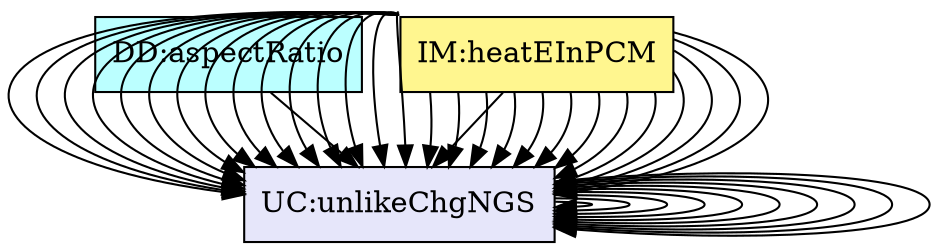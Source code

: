 digraph avsall {
	dataDefn:wVol -> instance:assumpVCN;
	theory:consThermECS -> instance:assumpTEO;
	theory:nwtnCoolingTM -> instance:assumpHTCC;
	theory:rocTempSimpRC -> instance:assumpCWTAT;
	theory:rocTempSimpRC -> instance:assumpTPCAV;
	theory:rocTempSimpRC -> instance:assumpDWPCoV;
	theory:rocTempSimpRC -> instance:assumpSHECov;
	theory:htFluxC -> instance:assumpLCCCW;
	theory:htFluxC -> instance:assumpTHCCoT;
	theory:htFluxP -> instance:assumpLCCWP;
	theory:eBalanceOnWtrRC -> instance:assumpCWTAT;
	theory:eBalanceOnWtrRC -> instance:assumpTPCAV;
	theory:eBalanceOnWtrRC -> instance:assumpTHCCoL;
	theory:eBalanceOnWtrRC -> instance:assumpCTNOD;
	theory:eBalanceOnWtrRC -> instance:assumpSITWP;
	theory:eBalanceOnWtrRC -> instance:assumpWAL;
	theory:eBalanceOnWtrRC -> instance:assumpPIT;
	theory:eBalanceOnWtrRC -> instance:assumpNIHGBWP;
	theory:eBalanceOnWtrRC -> instance:assumpAPT;
	theory:eBalanceOnPCMRC -> instance:assumpCWTAT;
	theory:eBalanceOnPCMRC -> instance:assumpTPCAV;
	theory:eBalanceOnPCMRC -> instance:assumpSITWP;
	theory:eBalanceOnPCMRC -> instance:assumpPIS;
	theory:eBalanceOnPCMRC -> instance:assumpNIHGBWP;
	theory:eBalanceOnPCMRC -> instance:assumpVCMPN;
	theory:eBalanceOnPCMRC -> instance:assumpNGSP;
	theory:heatEInWtrIM -> instance:assumpWAL;
	theory:heatEInWtrIM -> instance:assumpAPT;
	theory:heatEInPCMRC -> instance:assumpPIS;
	theory:heatEInPCMRC -> instance:assumpNGSP;
	instance:likeChgUTP -> instance:assumpTPCAV;
	instance:likeChgTCVOD -> instance:assumpTHCCoT;
	instance:likeChgTCVOL -> instance:assumpTHCCoL;
	instance:likeChgDT -> instance:assumpCTNOD;
	instance:likeChgDITPW -> instance:assumpSITWP;
	instance:likeChgTLH -> instance:assumpPIT;
	instance:unlikeChgWPFS -> instance:assumpWAL;
	instance:unlikeChgWPFS -> instance:assumpNGSP;
	instance:unlikeChgNIHG -> instance:assumpNIHGBWP;
	instance:unlikeChgNGS -> instance:assumpNGSP;


	instance:assumpTEO	[shape=box, color=black, style=filled, fillcolor=mistyrose, label="A:assumpTEO"];
	instance:assumpHTCC	[shape=box, color=black, style=filled, fillcolor=mistyrose, label="A:assumpHTCC"];
	instance:assumpCWTAT	[shape=box, color=black, style=filled, fillcolor=mistyrose, label="A:assumpCWTAT"];
	instance:assumpTPCAV	[shape=box, color=black, style=filled, fillcolor=mistyrose, label="A:assumpTPCAV"];
	instance:assumpDWPCoV	[shape=box, color=black, style=filled, fillcolor=mistyrose, label="A:assumpDWPCoV"];
	instance:assumpSHECov	[shape=box, color=black, style=filled, fillcolor=mistyrose, label="A:assumpSHECov"];
	instance:assumpLCCCW	[shape=box, color=black, style=filled, fillcolor=mistyrose, label="A:assumpLCCCW"];
	instance:assumpTHCCoT	[shape=box, color=black, style=filled, fillcolor=mistyrose, label="A:assumpTHCCoT"];
	instance:assumpTHCCoL	[shape=box, color=black, style=filled, fillcolor=mistyrose, label="A:assumpTHCCoL"];
	instance:assumpLCCWP	[shape=box, color=black, style=filled, fillcolor=mistyrose, label="A:assumpLCCWP"];
	instance:assumpCTNOD	[shape=box, color=black, style=filled, fillcolor=mistyrose, label="A:assumpCTNOD"];
	instance:assumpSITWP	[shape=box, color=black, style=filled, fillcolor=mistyrose, label="A:assumpSITWP"];
	instance:assumpPIS	[shape=box, color=black, style=filled, fillcolor=mistyrose, label="A:assumpPIS"];
	instance:assumpWAL	[shape=box, color=black, style=filled, fillcolor=mistyrose, label="A:assumpWAL"];
	instance:assumpPIT	[shape=box, color=black, style=filled, fillcolor=mistyrose, label="A:assumpPIT"];
	instance:assumpNIHGBWP	[shape=box, color=black, style=filled, fillcolor=mistyrose, label="A:assumpNIHGBWP"];
	instance:assumpVCMPN	[shape=box, color=black, style=filled, fillcolor=mistyrose, label="A:assumpVCMPN"];
	instance:assumpNGSP	[shape=box, color=black, style=filled, fillcolor=mistyrose, label="A:assumpNGSP"];
	instance:assumpAPT	[shape=box, color=black, style=filled, fillcolor=mistyrose, label="A:assumpAPT"];
	instance:assumpVCN	[shape=box, color=black, style=filled, fillcolor=mistyrose, label="A:assumpVCN"];

	subgraph A {
	rank="same"
	{instance:assumpTEO, instance:assumpHTCC, instance:assumpCWTAT, instance:assumpTPCAV, instance:assumpDWPCoV, instance:assumpSHECov, instance:assumpLCCCW, instance:assumpTHCCoT, instance:assumpTHCCoL, instance:assumpLCCWP, instance:assumpCTNOD, instance:assumpSITWP, instance:assumpPIS, instance:assumpWAL, instance:assumpPIT, instance:assumpNIHGBWP, instance:assumpVCMPN, instance:assumpNGSP, instance:assumpAPT, instance:assumpVCN}
	}

	dataDefn:wMass	[shape=box, color=black, style=filled, fillcolor=paleturquoise1, label="DD:waterMass"];
	dataDefn:wVol	[shape=box, color=black, style=filled, fillcolor=paleturquoise1, label="DD:waterVolume.pcm"];
	dataDefn:tankVol	[shape=box, color=black, style=filled, fillcolor=paleturquoise1, label="DD:tankVolume"];
	dataDefn:tauW	[shape=box, color=black, style=filled, fillcolor=paleturquoise1, label="DD:balanceDecayRate"];
	dataDefn:eta	[shape=box, color=black, style=filled, fillcolor=paleturquoise1, label="DD:balanceDecayTime"];
	dataDefn:tauSP	[shape=box, color=black, style=filled, fillcolor=paleturquoise1, label="DD:balanceSolidPCM"];
	dataDefn:tauLP	[shape=box, color=black, style=filled, fillcolor=paleturquoise1, label="DD:balanceLiquidPCM"];
	dataDefn:htFusion	[shape=box, color=black, style=filled, fillcolor=paleturquoise1, label="DD:htFusion"];
	dataDefn:meltFrac	[shape=box, color=black, style=filled, fillcolor=paleturquoise1, label="DD:meltFrac"];
	dataDefn:aspectRatio	[shape=box, color=black, style=filled, fillcolor=paleturquoise1, label="DD:aspectRatio"];

	subgraph DD {
	rank="same"
	{dataDefn:wMass, dataDefn:wVol, dataDefn:tankVol, dataDefn:tauW, dataDefn:eta, dataDefn:tauSP, dataDefn:tauLP, dataDefn:htFusion, dataDefn:meltFrac, dataDefn:aspectRatio}
	}

	theory:consThermECS	[shape=box, color=black, style=filled, fillcolor=pink, label="TM:consThermE"];
	theory:sensHeat	[shape=box, color=black, style=filled, fillcolor=pink, label="TM:sensHtE"];
	theory:latentHtETM	[shape=box, color=black, style=filled, fillcolor=pink, label="TM:latentHtE"];
	theory:nwtnCoolingTM	[shape=box, color=black, style=filled, fillcolor=pink, label="TM:nwtnCooling"];

	subgraph TM {
	rank="same"
	{theory:consThermECS, theory:sensHeat, theory:latentHtETM, theory:nwtnCoolingTM}
	}

	theory:rocTempSimpRC	[shape=box, color=black, style=filled, fillcolor=palegreen, label="GD:rocTempSimp"];
	theory:htFluxC	[shape=box, color=black, style=filled, fillcolor=palegreen, label="GD:htFluxWaterFromCoil"];
	theory:htFluxP	[shape=box, color=black, style=filled, fillcolor=palegreen, label="GD:htFluxPCMFromWater"];

	subgraph GD {
	rank="same"
	{theory:rocTempSimpRC, theory:htFluxC, theory:htFluxP}
	}

	theory:eBalanceOnWtrRC	[shape=box, color=black, style=filled, fillcolor=khaki1, label="IM:eBalanceOnWtr"];
	theory:eBalanceOnPCMRC	[shape=box, color=black, style=filled, fillcolor=khaki1, label="IM:eBalanceOnPCM"];
	theory:heatEInWtrIM	[shape=box, color=black, style=filled, fillcolor=khaki1, label="IM:heatEInWtr"];
	theory:heatEInPCMRC	[shape=box, color=black, style=filled, fillcolor=khaki1, label="IM:heatEInPCM"];

	subgraph IM {
	rank="same"
	{theory:eBalanceOnWtrRC, theory:eBalanceOnPCMRC, theory:heatEInWtrIM, theory:heatEInPCMRC}
	}

	instance:inputValues	[shape=box, color=black, style=filled, fillcolor=ivory, label="FR:inputValues"];
	instance:findMass	[shape=box, color=black, style=filled, fillcolor=ivory, label="FR:findMass"];
	instance:checkWithPhysConsts	[shape=box, color=black, style=filled, fillcolor=ivory, label="FR:checkWithPhysConsts"];
	instance:outputInputDerivVals	[shape=box, color=black, style=filled, fillcolor=ivory, label="FR:outputInputDerivVals"];
	instance:calcValues	[shape=box, color=black, style=filled, fillcolor=ivory, label="FR:calcValues"];
	instance:verifyEnergyOutput	[shape=box, color=black, style=filled, fillcolor=ivory, label="FR:verifyEnergyOutput"];
	instance:calcPCMMeltBegin	[shape=box, color=black, style=filled, fillcolor=ivory, label="FR:calcPCMMeltBegin"];
	instance:calcPCMMeltEnd	[shape=box, color=black, style=filled, fillcolor=ivory, label="FR:calcPCMMeltEnd"];
	instance:outputValues	[shape=box, color=black, style=filled, fillcolor=ivory, label="FR:outputValues"];
	instance:correct	[shape=box, color=black, style=filled, fillcolor=ivory, label="NFR:correct"];
	instance:verifiable	[shape=box, color=black, style=filled, fillcolor=ivory, label="NFR:verifiable"];
	instance:understandable	[shape=box, color=black, style=filled, fillcolor=ivory, label="NFR:understandable"];
	instance:reusable	[shape=box, color=black, style=filled, fillcolor=ivory, label="NFR:reusable"];
	instance:maintainable	[shape=box, color=black, style=filled, fillcolor=ivory, label="NFR:maintainable"];

	subgraph FR {
	rank="same"
	{instance:inputValues, instance:findMass, instance:checkWithPhysConsts, instance:outputInputDerivVals, instance:calcValues, instance:verifyEnergyOutput, instance:calcPCMMeltBegin, instance:calcPCMMeltEnd, instance:outputValues, instance:correct, instance:verifiable, instance:understandable, instance:reusable, instance:maintainable}
	}

	instance:likeChgUTP	[shape=box, color=black, style=filled, fillcolor=lavender, label="LC:likeChgUTP"];
	instance:likeChgTCVOD	[shape=box, color=black, style=filled, fillcolor=lavender, label="LC:likeChgTCVOD"];
	instance:likeChgTCVOL	[shape=box, color=black, style=filled, fillcolor=lavender, label="LC:likeChgTCVOL"];
	instance:likeChgDT	[shape=box, color=black, style=filled, fillcolor=lavender, label="LC:likeChgDT"];
	instance:likeChgDITPW	[shape=box, color=black, style=filled, fillcolor=lavender, label="LC:likeChgDITPW"];
	instance:likeChgTLH	[shape=box, color=black, style=filled, fillcolor=lavender, label="LC:likeChgTLH"];
	instance:unlikeChgWPFS	[shape=box, color=black, style=filled, fillcolor=lavender, label="UC:unlikeChgWPFS"];
	instance:unlikeChgNIHG	[shape=box, color=black, style=filled, fillcolor=lavender, label="UC:unlikeChgNIHG"];
	instance:unlikeChgNGS	[shape=box, color=black, style=filled, fillcolor=lavender, label="UC:unlikeChgNGS"];

	subgraph LC {
	rank="same"
	{instance:likeChgUTP, instance:likeChgTCVOD, instance:likeChgTCVOL, instance:likeChgDT, instance:likeChgDITPW, instance:likeChgTLH, instance:unlikeChgWPFS, instance:unlikeChgNIHG, instance:unlikeChgNGS}
	}

}
